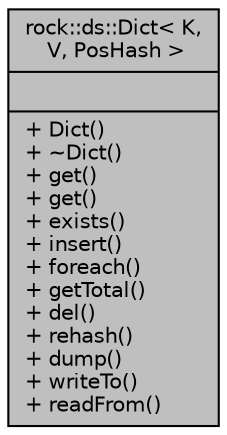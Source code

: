 digraph "rock::ds::Dict&lt; K, V, PosHash &gt;"
{
 // LATEX_PDF_SIZE
  edge [fontname="Helvetica",fontsize="10",labelfontname="Helvetica",labelfontsize="10"];
  node [fontname="Helvetica",fontsize="10",shape=record];
  Node1 [label="{rock::ds::Dict\< K,\l V, PosHash \>\n||+ Dict()\l+ ~Dict()\l+ get()\l+ get()\l+ exists()\l+ insert()\l+ foreach()\l+ getTotal()\l+ del()\l+ rehash()\l+ dump()\l+ writeTo()\l+ readFrom()\l}",height=0.2,width=0.4,color="black", fillcolor="grey75", style="filled", fontcolor="black",tooltip=" "];
}
